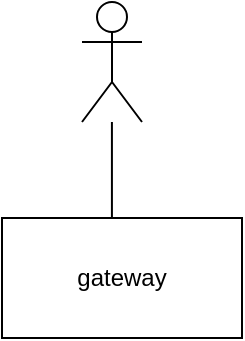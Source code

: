 <mxfile version="12.8.5" type="github">
  <diagram id="iY2sE6skd7WF5RvVRHLC" name="第 1 页">
    <mxGraphModel dx="868" dy="450" grid="1" gridSize="10" guides="1" tooltips="1" connect="1" arrows="1" fold="1" page="1" pageScale="1" pageWidth="827" pageHeight="1169" math="0" shadow="0">
      <root>
        <mxCell id="0" />
        <mxCell id="1" parent="0" />
        <mxCell id="JlYhUy0kMLDr1YmaYAZP-4" style="edgeStyle=orthogonalEdgeStyle;rounded=0;orthogonalLoop=1;jettySize=auto;html=1;entryX=0.458;entryY=0.167;entryDx=0;entryDy=0;entryPerimeter=0;" edge="1" parent="1" source="JlYhUy0kMLDr1YmaYAZP-2" target="JlYhUy0kMLDr1YmaYAZP-3">
          <mxGeometry relative="1" as="geometry" />
        </mxCell>
        <mxCell id="JlYhUy0kMLDr1YmaYAZP-2" value="" style="shape=umlActor;verticalLabelPosition=bottom;labelBackgroundColor=#ffffff;verticalAlign=top;html=1;outlineConnect=0;" vertex="1" parent="1">
          <mxGeometry x="320" y="40" width="30" height="60" as="geometry" />
        </mxCell>
        <mxCell id="JlYhUy0kMLDr1YmaYAZP-3" value="gateway" style="rounded=0;whiteSpace=wrap;html=1;" vertex="1" parent="1">
          <mxGeometry x="280" y="148" width="120" height="60" as="geometry" />
        </mxCell>
      </root>
    </mxGraphModel>
  </diagram>
</mxfile>
